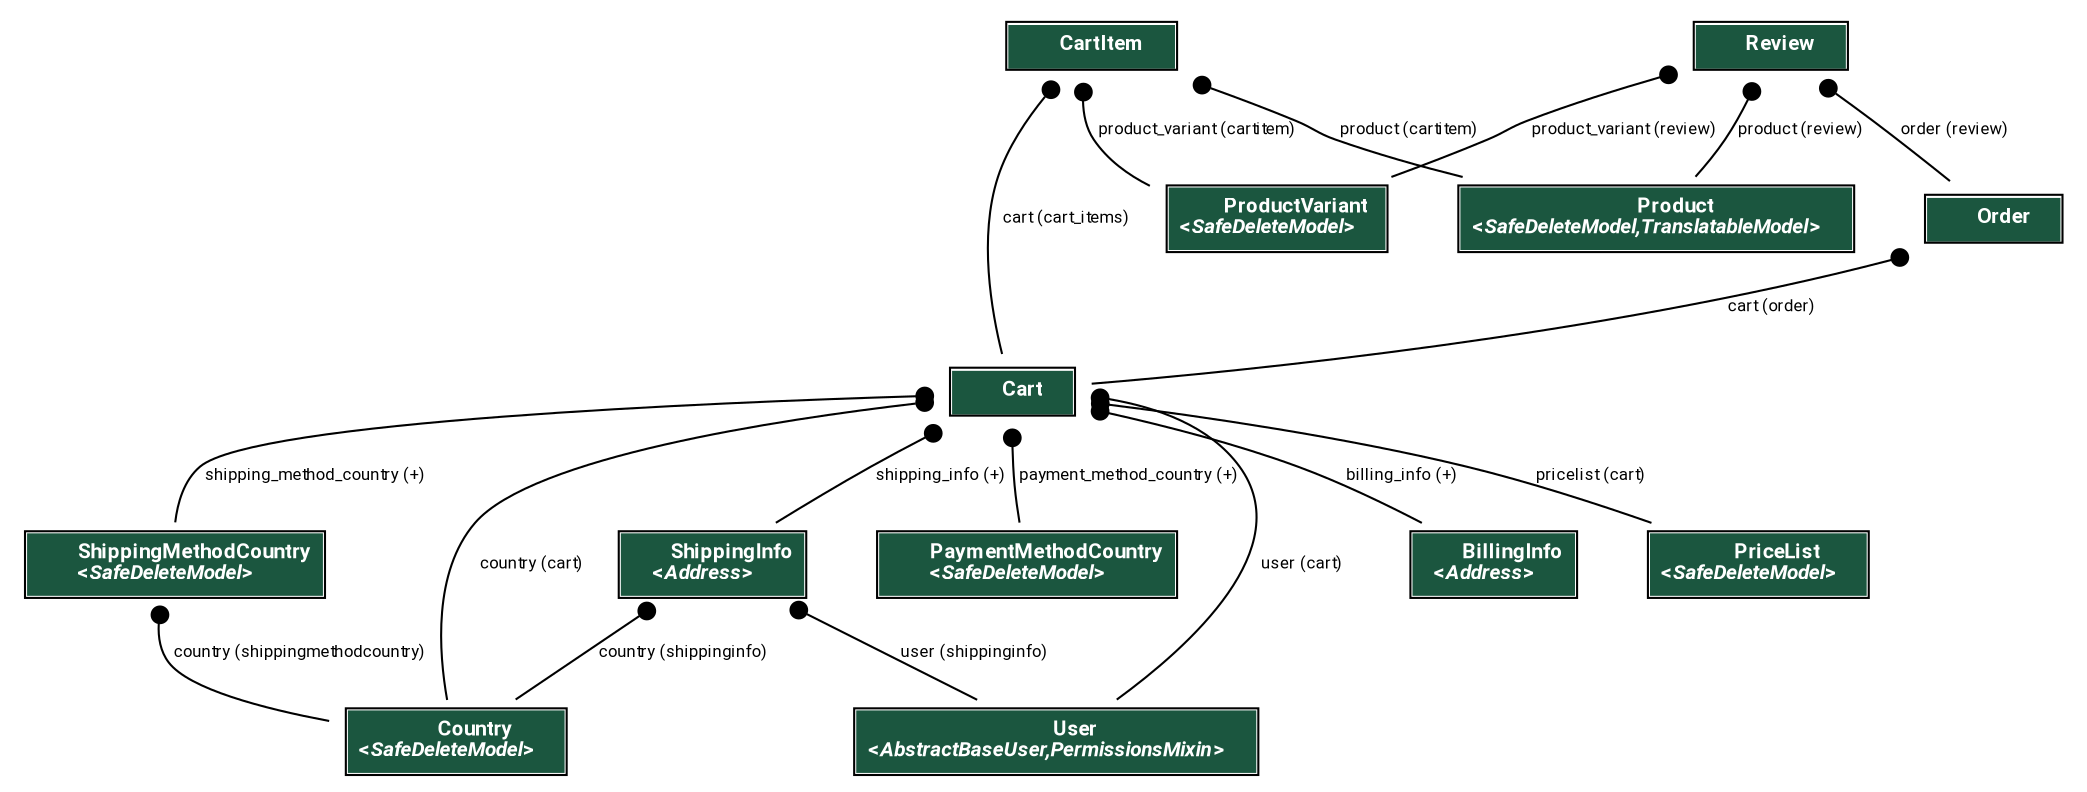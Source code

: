 digraph model_graph {
  // Dotfile by Django-Extensions graph_models
  // Created: 2023-07-15 16:05
  // Cli Options: -a -d -

  fontname = "Roboto"
  fontsize = 8
  splines  = true
  rankdir = "TB"

  node [
    fontname = "Roboto"
    fontsize = 8
    shape = "plaintext"
  ]

  edge [
    fontname = "Roboto"
    fontsize = 8
  ]

  // Labels



  cart_models_ShippingMethodCountry [label=<
    <TABLE BGCOLOR="white" BORDER="1" CELLBORDER="0" CELLSPACING="0">
    <TR><TD COLSPAN="2" CELLPADDING="5" ALIGN="CENTER" BGCOLOR="#1b563f">
    <FONT FACE="Roboto" COLOR="white" POINT-SIZE="10"><B>
    ShippingMethodCountry<BR/>&lt;<FONT FACE="Roboto"><I>SafeDeleteModel</I></FONT>&gt;
    </B></FONT></TD></TR>
  
    </TABLE>
    >]


  cart_models_PaymentMethodCountry [label=<
    <TABLE BGCOLOR="white" BORDER="1" CELLBORDER="0" CELLSPACING="0">
    <TR><TD COLSPAN="2" CELLPADDING="5" ALIGN="CENTER" BGCOLOR="#1b563f">
    <FONT FACE="Roboto" COLOR="white" POINT-SIZE="10"><B>
    PaymentMethodCountry<BR/>&lt;<FONT FACE="Roboto"><I>SafeDeleteModel</I></FONT>&gt;
    </B></FONT></TD></TR>
  
    </TABLE>
    >]

  cart_models_Cart [label=<
    <TABLE BGCOLOR="white" BORDER="1" CELLBORDER="0" CELLSPACING="0">
    <TR><TD COLSPAN="2" CELLPADDING="5" ALIGN="CENTER" BGCOLOR="#1b563f">
    <FONT FACE="Roboto" COLOR="white" POINT-SIZE="10"><B>
    Cart
    </B></FONT></TD></TR>
  
    </TABLE>
    >]
    
  user_models_User [label=<
    <TABLE BGCOLOR="white" BORDER="1" CELLBORDER="0" CELLSPACING="0">
    <TR><TD COLSPAN="2" CELLPADDING="5" ALIGN="CENTER" BGCOLOR="#1b563f">
    <FONT FACE="Roboto" COLOR="white" POINT-SIZE="10"><B>
    User<BR/>&lt;<FONT FACE="Roboto"><I>AbstractBaseUser,PermissionsMixin</I></FONT>&gt;
    </B></FONT></TD></TR>
    </TABLE>
    >]


  cart_models_CartItem [label=<
    <TABLE BGCOLOR="white" BORDER="1" CELLBORDER="0" CELLSPACING="0">
    <TR><TD COLSPAN="2" CELLPADDING="5" ALIGN="CENTER" BGCOLOR="#1b563f">
    <FONT FACE="Roboto" COLOR="white" POINT-SIZE="10"><B>
    CartItem
    </B></FONT></TD></TR>
  
    </TABLE>
    >]



  country_models_Country [label=<
    <TABLE BGCOLOR="white" BORDER="1" CELLBORDER="0" CELLSPACING="0">
    <TR><TD COLSPAN="2" CELLPADDING="5" ALIGN="CENTER" BGCOLOR="#1b563f">
    <FONT FACE="Roboto" COLOR="white" POINT-SIZE="10"><B>
    Country<BR/>&lt;<FONT FACE="Roboto"><I>SafeDeleteModel</I></FONT>&gt;
    </B></FONT></TD></TR>
  
    </TABLE>
    >]


  country_models_BillingInfo [label=<
    <TABLE BGCOLOR="white" BORDER="1" CELLBORDER="0" CELLSPACING="0">
    <TR><TD COLSPAN="2" CELLPADDING="5" ALIGN="CENTER" BGCOLOR="#1b563f">
    <FONT FACE="Roboto" COLOR="white" POINT-SIZE="10"><B>
    BillingInfo<BR/>&lt;<FONT FACE="Roboto"><I>Address</I></FONT>&gt;
    </B></FONT></TD></TR>
  
    </TABLE>
    >]

  country_models_ShippingInfo [label=<
    <TABLE BGCOLOR="white" BORDER="1" CELLBORDER="0" CELLSPACING="0">
    <TR><TD COLSPAN="2" CELLPADDING="5" ALIGN="CENTER" BGCOLOR="#1b563f">
    <FONT FACE="Roboto" COLOR="white" POINT-SIZE="10"><B>
    ShippingInfo<BR/>&lt;<FONT FACE="Roboto"><I>Address</I></FONT>&gt;
    </B></FONT></TD></TR>
  
    </TABLE>
    >]




  order_models_Order [label=<
    <TABLE BGCOLOR="white" BORDER="1" CELLBORDER="0" CELLSPACING="0">
    <TR><TD COLSPAN="2" CELLPADDING="5" ALIGN="CENTER" BGCOLOR="#1b563f">
    <FONT FACE="Roboto" COLOR="white" POINT-SIZE="10"><B>
    Order
    </B></FONT></TD></TR>
  
    </TABLE>
    >]



  product_models_ProductVariant [label=<
    <TABLE BGCOLOR="white" BORDER="1" CELLBORDER="0" CELLSPACING="0">
    <TR><TD COLSPAN="2" CELLPADDING="5" ALIGN="CENTER" BGCOLOR="#1b563f">
    <FONT FACE="Roboto" COLOR="white" POINT-SIZE="10"><B>
    ProductVariant<BR/>&lt;<FONT FACE="Roboto"><I>SafeDeleteModel</I></FONT>&gt;
    </B></FONT></TD></TR>
  
    </TABLE>
    >]


  product_models_Product [label=<
    <TABLE BGCOLOR="white" BORDER="1" CELLBORDER="0" CELLSPACING="0">
    <TR><TD COLSPAN="2" CELLPADDING="5" ALIGN="CENTER" BGCOLOR="#1b563f">
    <FONT FACE="Roboto" COLOR="white" POINT-SIZE="10"><B>
    Product<BR/>&lt;<FONT FACE="Roboto"><I>SafeDeleteModel,TranslatableModel</I></FONT>&gt;
    </B></FONT></TD></TR>
  
    </TABLE>
    >]

 review_models_Review [label=<
    <TABLE BGCOLOR="white" BORDER="1" CELLBORDER="0" CELLSPACING="0">
    <TR><TD COLSPAN="2" CELLPADDING="5" ALIGN="CENTER" BGCOLOR="#1b563f">
    <FONT FACE="Roboto" COLOR="white" POINT-SIZE="10"><B>
    Review
    </B></FONT></TD></TR>
  
    </TABLE>
    >]


  product_models_PriceList [label=<
    <TABLE BGCOLOR="white" BORDER="1" CELLBORDER="0" CELLSPACING="0">
    <TR><TD COLSPAN="2" CELLPADDING="5" ALIGN="CENTER" BGCOLOR="#1b563f">
    <FONT FACE="Roboto" COLOR="white" POINT-SIZE="10"><B>
    PriceList<BR/>&lt;<FONT FACE="Roboto"><I>SafeDeleteModel</I></FONT>&gt;
    </B></FONT></TD></TR>
  
    </TABLE>
    >]



  // Relations



cart_models_ShippingMethodCountry -> country_models_Country
  [label=" country (shippingmethodcountry)"] [arrowhead=none, arrowtail=dot, dir=both];


  cart_models_Cart -> country_models_Country
  [label=" country (cart)"] [arrowhead=none, arrowtail=dot, dir=both];

  cart_models_Cart -> product_models_PriceList
  [label=" pricelist (cart)"] [arrowhead=none, arrowtail=dot, dir=both];

  cart_models_Cart -> user_models_User
  [label=" user (cart)"] [arrowhead=none, arrowtail=dot, dir=both];

  cart_models_Cart -> country_models_BillingInfo
  [label=" billing_info (+)"] [arrowhead=none, arrowtail=dot, dir=both];

  cart_models_Cart -> country_models_ShippingInfo
  [label=" shipping_info (+)"] [arrowhead=none, arrowtail=dot, dir=both];

  cart_models_Cart -> cart_models_PaymentMethodCountry
  [label=" payment_method_country (+)"] [arrowhead=none, arrowtail=dot, dir=both];

  cart_models_Cart -> cart_models_ShippingMethodCountry
  [label=" shipping_method_country (+)"] [arrowhead=none, arrowtail=dot, dir=both];

  cart_models_CartItem -> cart_models_Cart
  [label=" cart (cart_items)"] [arrowhead=none, arrowtail=dot, dir=both];

  cart_models_CartItem -> product_models_ProductVariant
  [label=" product_variant (cartitem)"] [arrowhead=none, arrowtail=dot, dir=both];

  cart_models_CartItem -> product_models_Product
  [label=" product (cartitem)"] [arrowhead=none, arrowtail=dot, dir=both];


  review_models_Review -> product_models_ProductVariant
  [label=" product_variant (review)"] [arrowhead=none, arrowtail=dot, dir=both];

  review_models_Review -> product_models_Product
  [label=" product (review)"] [arrowhead=none, arrowtail=dot, dir=both];

  review_models_Review -> order_models_Order
  [label=" order (review)"] [arrowhead=none, arrowtail=dot, dir=both];



  country_models_ShippingInfo -> user_models_User
  [label=" user (shippinginfo)"] [arrowhead=none, arrowtail=dot, dir=both];

  country_models_ShippingInfo -> country_models_Country
  [label=" country (shippinginfo)"] [arrowhead=none, arrowtail=dot, dir=both];

  order_models_Order -> cart_models_Cart
  [label=" cart (order)"] [arrowhead=none, arrowtail=dot, dir=both];


}
